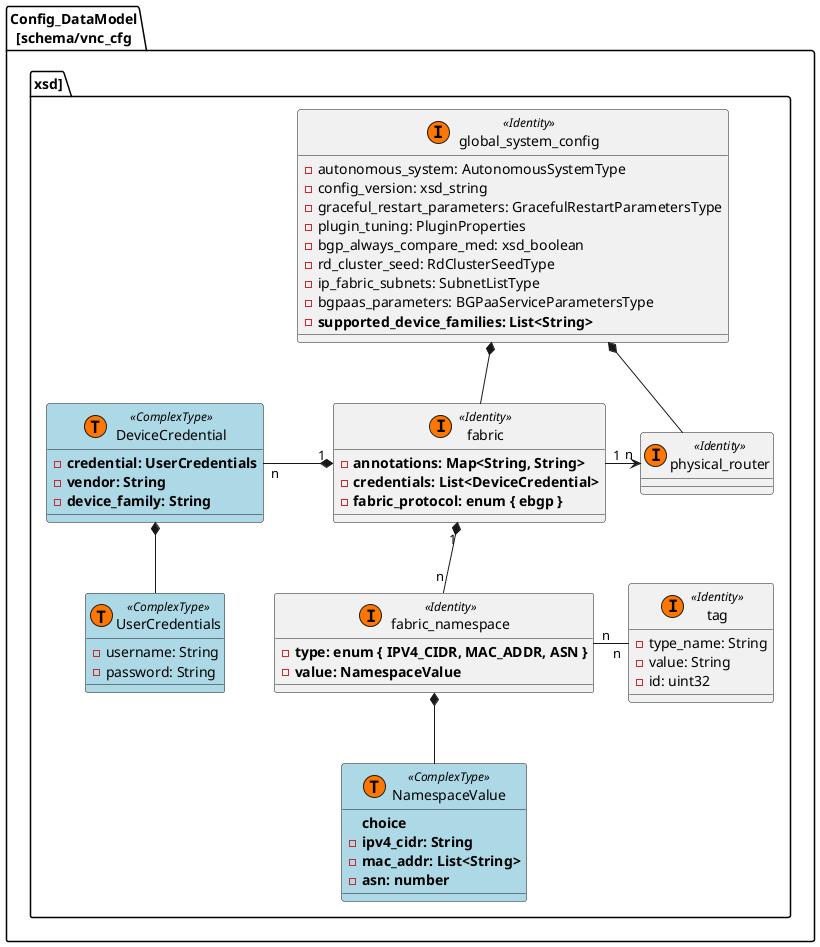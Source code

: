 @startuml
package Config_DataModel\n[schema/vnc_cfg.xsd] {
    class global_system_config << (I, #FF7700) Identity>> {
        - autonomous_system: AutonomousSystemType
        - config_version: xsd_string
        - graceful_restart_parameters: GracefulRestartParametersType
        - plugin_tuning: PluginProperties
        - bgp_always_compare_med: xsd_boolean
        - rd_cluster_seed: RdClusterSeedType
        - ip_fabric_subnets: SubnetListType
        - bgpaas_parameters: BGPaaServiceParametersType
        - <b>supported_device_families: List<String></b>
    }

    class fabric << (I, #FF7700) Identity>> {
        - <b>annotations: Map<String, String>
        - <b>credentials: List<DeviceCredential>
        - <b>fabric_protocol: enum { ebgp }
'        - <b>enforce_symmetry: Boolean
    }

    class DeviceCredential << (T, #FF7700) ComplexType >> #lightblue {
        - <b>credential: UserCredentials
        - <b>vendor: String
        - <b>device_family: String
    }

    class UserCredentials << (T, #FF7700) ComplexType >> #lightblue {
        - username: String
        - password: String
    }

    class fabric_namespace << (I, #FF7700) Identity>> {
        - <b>type: enum { IPV4_CIDR, MAC_ADDR, ASN }
        - <b>value: NamespaceValue
    }

    class physical_router << (I, #FF7700) Identity>> {
    }

'    class NamespaceType << (S, #FF7700) String >> #lightgreen {
'        <b>enum { IPV4_CIDR, MAC_ADDR, ASN }
'
'    }
'
    class NamespaceValue << (T, #FF7700) ComplexType >> #lightblue {
        <b>choice
            - <b>ipv4_cidr: String
            - <b>mac_addr: List<String>
            - <b>asn: number
    }

    class tag << (I, #FF7700) Identity>> {
        - type_name: String
        - value: String
        - id: uint32
    }

    global_system_config *-- fabric
    global_system_config *-- physical_router

    fabric "1" -> "     n" physical_router
    fabric "1" *-- "n"  fabric_namespace
    DeviceCredential "n   " -* "   1" fabric: "          "
    DeviceCredential *-- UserCredentials
'    fabric_namespace *-- NamespaceType
    fabric_namespace *-- NamespaceValue
    fabric_namespace "n   " - "   n" tag
}
@enduml